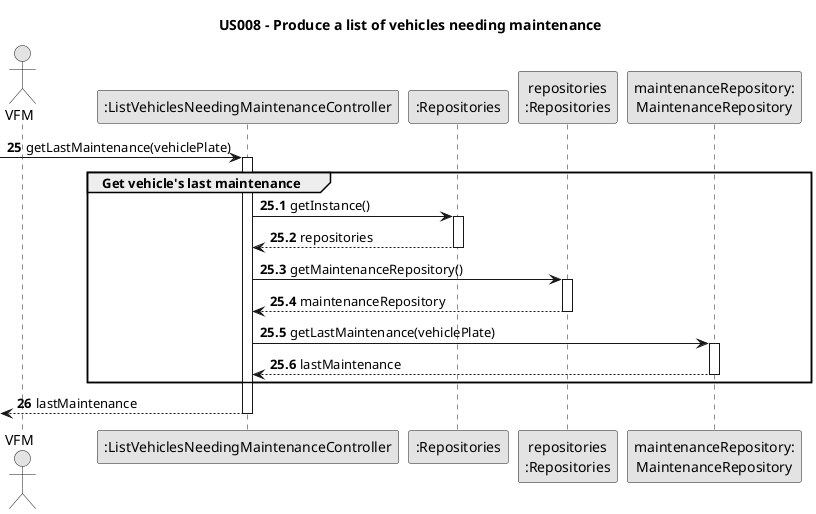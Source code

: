 @startuml
skinparam monochrome true
skinparam packageStyle rectangle
skinparam shadowing false

title US008 - Produce a list of vehicles needing maintenance

actor "VFM" as Employee
participant ":ListVehiclesNeedingMaintenanceController" as CTRL
participant ":Repositories" as RepositorySingleton
participant "repositories\n:Repositories" as PLAT
participant "maintenanceRepository:\nMaintenanceRepository" as MaintenanceRepository


autonumber 25
-> CTRL : getLastMaintenance(vehiclePlate)

autonumber 25.1

activate CTRL
    group Get vehicle's last maintenance
    CTRL -> RepositorySingleton : getInstance()
    activate RepositorySingleton

    RepositorySingleton --> CTRL : repositories
    deactivate RepositorySingleton

    CTRL -> PLAT : getMaintenanceRepository()
    activate PLAT

    PLAT --> CTRL : maintenanceRepository
    deactivate PLAT

    CTRL -> MaintenanceRepository : getLastMaintenance(vehiclePlate)
    activate MaintenanceRepository

    MaintenanceRepository --> CTRL : lastMaintenance
    deactivate MaintenanceRepository

    end group

autonumber 26
<-- CTRL : lastMaintenance

deactivate CTRL

@enduml